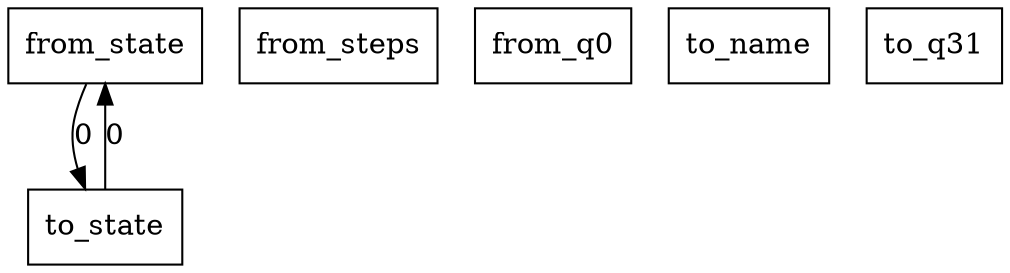 digraph {
    graph [rankdir=TB
          ,bgcolor=transparent];
    node [shape=box
         ,fillcolor=white
         ,style=filled];
    0 [label=<from_state>];
    1 [label=<from_steps>];
    2 [label=<from_q0>];
    3 [label=<to_name>];
    4 [label=<to_state>];
    5 [label=<to_q31>];
    0 -> 4 [label=0];
    4 -> 0 [label=0];
}
